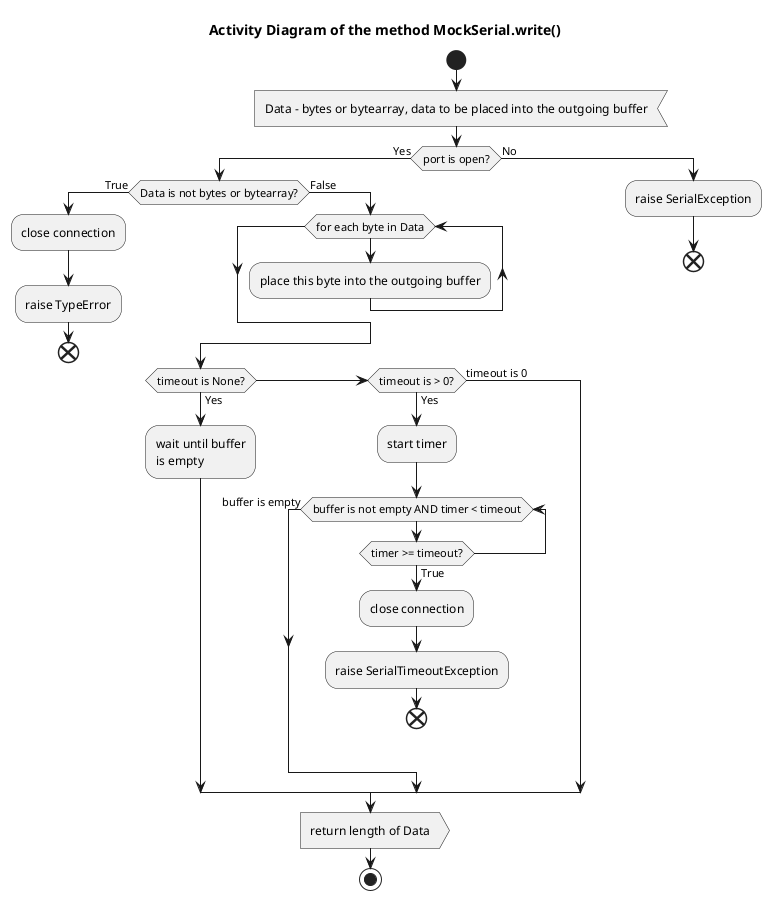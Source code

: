 @startuml mock_serial_write

title Activity Diagram of the method MockSerial.write()

start

:Data - bytes or bytearray, data to be placed into the outgoing buffer<

if (port is open?) then (Yes)
    if (Data is not bytes or bytearray?) then (True)
        :close connection;
        
        :raise TypeError;
        
        end
    else (False)
        while (for each byte in Data)
            :place this byte into the outgoing buffer;
        end while
        
        if (timeout is None?) then (Yes)
            :wait until buffer\nis empty;
        elseif (timeout is > 0?) then (Yes)
            :start timer;
            while (buffer is not empty AND timer < timeout)
                if (timer >= timeout?) then (True)
                    :close connection;
                    
                    :raise SerialTimeoutException;
                    
                    end
                endif
            end while (buffer is empty)
        else (timeout is 0)
        endif
        
        :return length of Data>
        
        stop
    endif
else (No)
    :raise SerialException;
    
    end
endif

@enduml